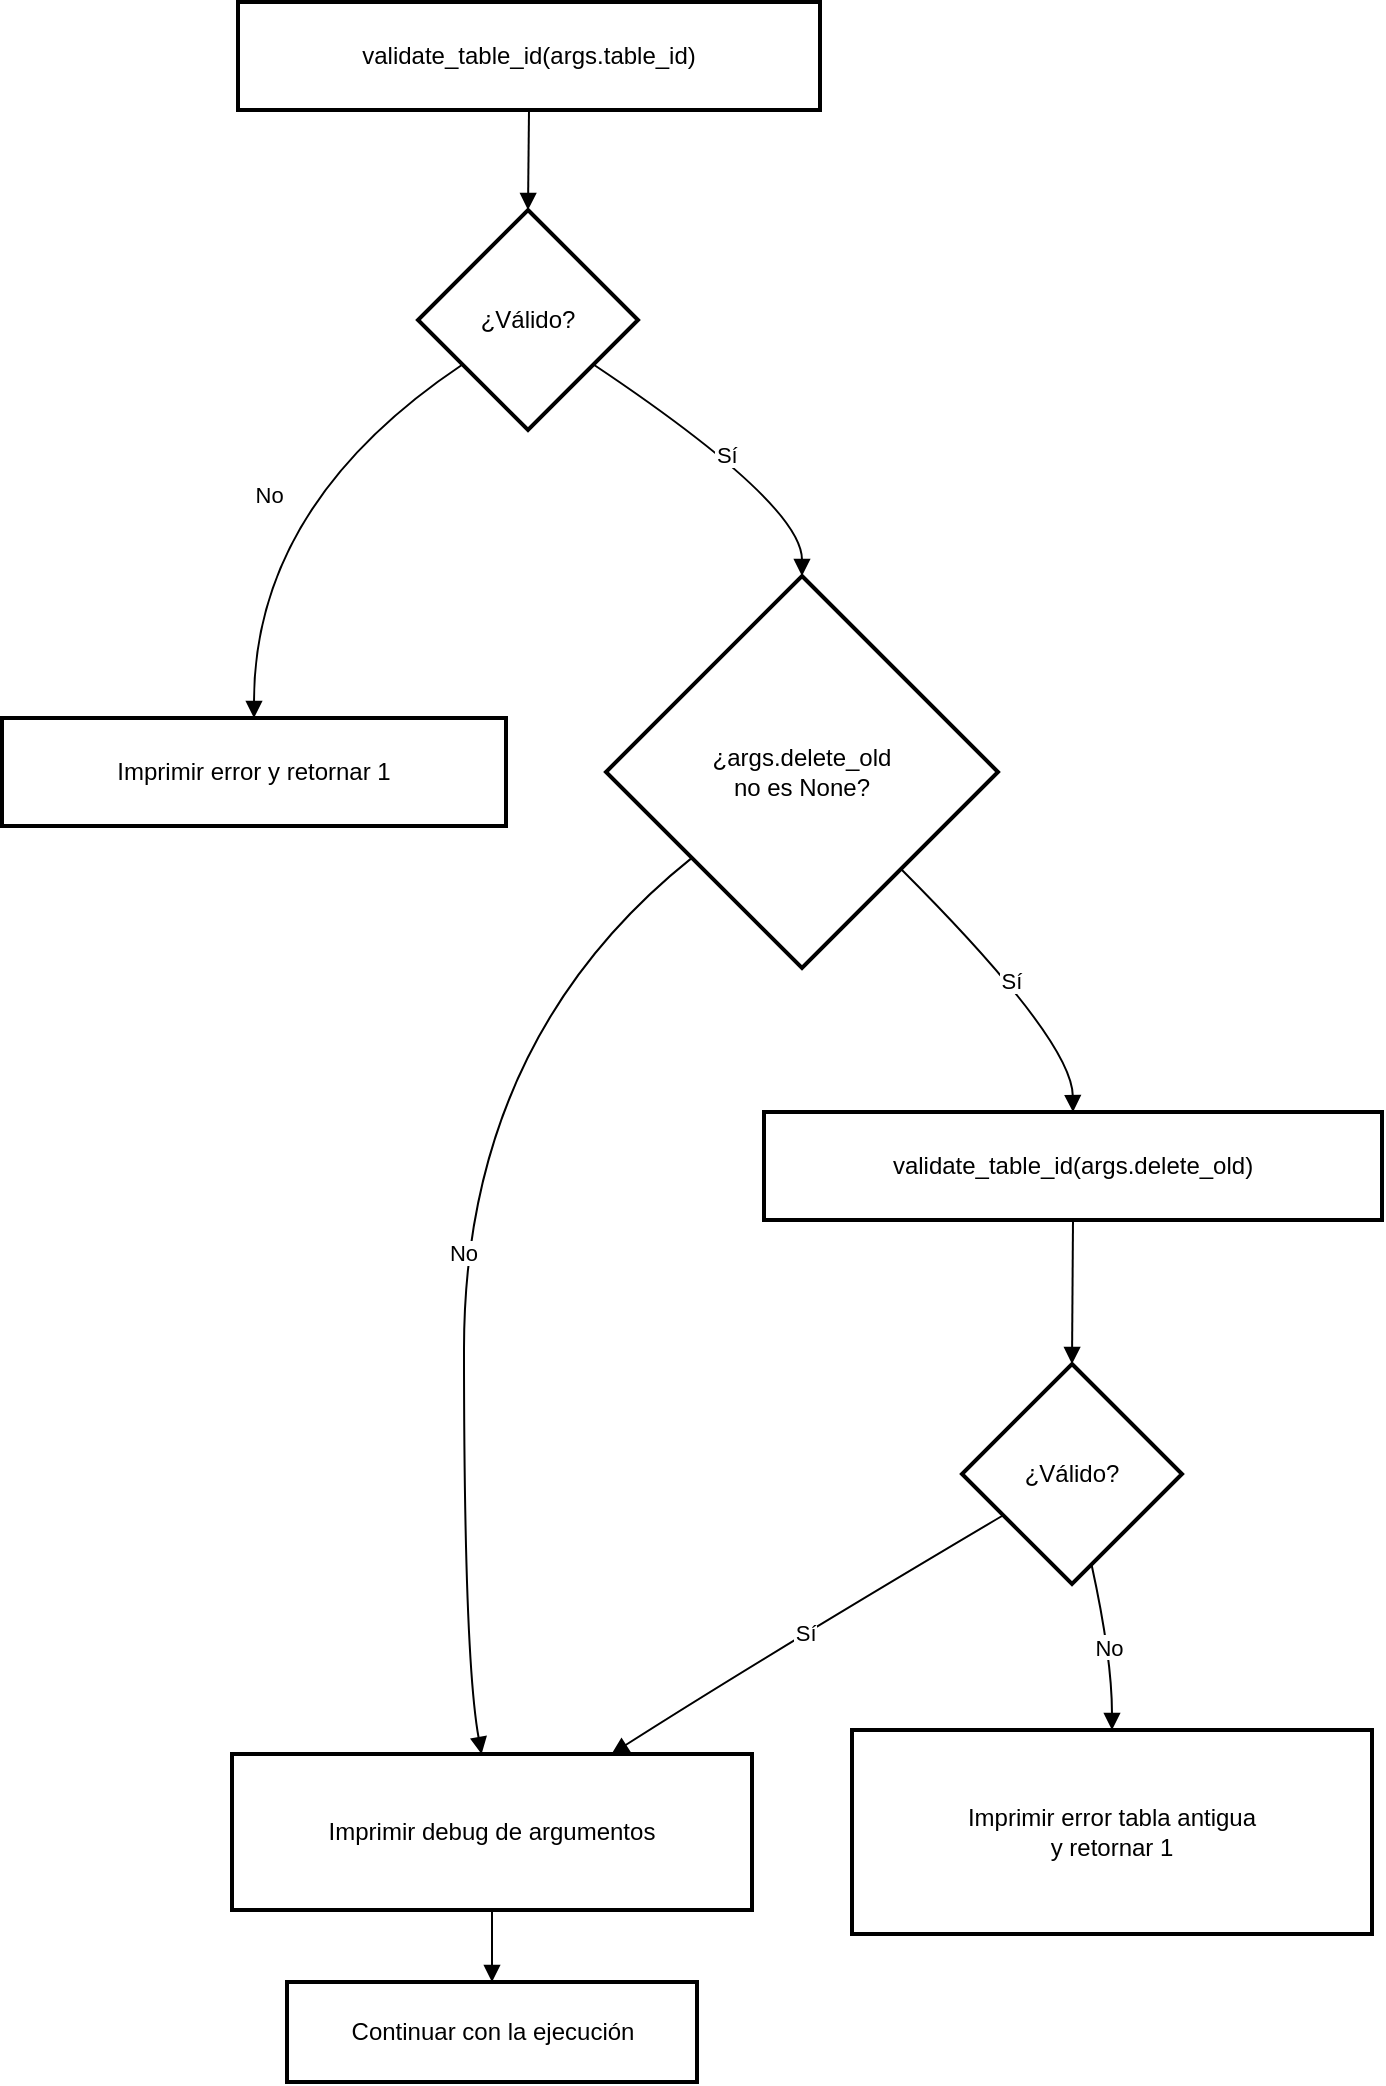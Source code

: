 <mxfile version="27.0.9">
  <diagram name="Página-1" id="AqaVjdYjPyvRt18ei0Ga">
    <mxGraphModel grid="1" page="1" gridSize="10" guides="1" tooltips="1" connect="1" arrows="1" fold="1" pageScale="1" pageWidth="827" pageHeight="1169" math="0" shadow="0">
      <root>
        <mxCell id="0" />
        <mxCell id="1" parent="0" />
        <mxCell id="hpgsTOIidXV3sBgLSWVT-1" value="validate_table_id(args.table_id)" style="whiteSpace=wrap;strokeWidth=2;" vertex="1" parent="1">
          <mxGeometry x="238" y="10" width="291" height="54" as="geometry" />
        </mxCell>
        <mxCell id="hpgsTOIidXV3sBgLSWVT-2" value="¿Válido?" style="rhombus;strokeWidth=2;whiteSpace=wrap;" vertex="1" parent="1">
          <mxGeometry x="328" y="114" width="110" height="110" as="geometry" />
        </mxCell>
        <mxCell id="hpgsTOIidXV3sBgLSWVT-3" value="Imprimir error y retornar 1" style="whiteSpace=wrap;strokeWidth=2;" vertex="1" parent="1">
          <mxGeometry x="120" y="368" width="252" height="54" as="geometry" />
        </mxCell>
        <mxCell id="hpgsTOIidXV3sBgLSWVT-4" value="¿args.delete_old &#xa;    no es None?" style="rhombus;strokeWidth=2;whiteSpace=wrap;" vertex="1" parent="1">
          <mxGeometry x="422" y="297" width="196" height="196" as="geometry" />
        </mxCell>
        <mxCell id="hpgsTOIidXV3sBgLSWVT-5" value="Imprimir debug de argumentos" style="whiteSpace=wrap;strokeWidth=2;" vertex="1" parent="1">
          <mxGeometry x="235" y="886" width="260" height="78" as="geometry" />
        </mxCell>
        <mxCell id="hpgsTOIidXV3sBgLSWVT-6" value="validate_table_id(args.delete_old)" style="whiteSpace=wrap;strokeWidth=2;" vertex="1" parent="1">
          <mxGeometry x="501" y="565" width="309" height="54" as="geometry" />
        </mxCell>
        <mxCell id="hpgsTOIidXV3sBgLSWVT-7" value="¿Válido?" style="rhombus;strokeWidth=2;whiteSpace=wrap;" vertex="1" parent="1">
          <mxGeometry x="600" y="691" width="110" height="110" as="geometry" />
        </mxCell>
        <mxCell id="hpgsTOIidXV3sBgLSWVT-8" value="Imprimir error tabla antigua&#xa;    y retornar 1" style="whiteSpace=wrap;strokeWidth=2;" vertex="1" parent="1">
          <mxGeometry x="545" y="874" width="260" height="102" as="geometry" />
        </mxCell>
        <mxCell id="hpgsTOIidXV3sBgLSWVT-9" value="" style="curved=1;startArrow=none;endArrow=block;exitX=0.5;exitY=1;entryX=0.5;entryY=0;rounded=0;" edge="1" parent="1" source="hpgsTOIidXV3sBgLSWVT-1" target="hpgsTOIidXV3sBgLSWVT-2">
          <mxGeometry relative="1" as="geometry">
            <Array as="points" />
          </mxGeometry>
        </mxCell>
        <mxCell id="hpgsTOIidXV3sBgLSWVT-10" value="No" style="curved=1;startArrow=none;endArrow=block;exitX=0;exitY=0.84;entryX=0.5;entryY=-0.01;rounded=0;" edge="1" parent="1" source="hpgsTOIidXV3sBgLSWVT-2" target="hpgsTOIidXV3sBgLSWVT-3">
          <mxGeometry relative="1" as="geometry">
            <Array as="points">
              <mxPoint x="246" y="261" />
            </Array>
          </mxGeometry>
        </mxCell>
        <mxCell id="hpgsTOIidXV3sBgLSWVT-11" value="Sí" style="curved=1;startArrow=none;endArrow=block;exitX=1;exitY=0.84;entryX=0.5;entryY=0;rounded=0;" edge="1" parent="1" source="hpgsTOIidXV3sBgLSWVT-2" target="hpgsTOIidXV3sBgLSWVT-4">
          <mxGeometry relative="1" as="geometry">
            <Array as="points">
              <mxPoint x="520" y="261" />
            </Array>
          </mxGeometry>
        </mxCell>
        <mxCell id="hpgsTOIidXV3sBgLSWVT-12" value="No" style="curved=1;startArrow=none;endArrow=block;exitX=0;exitY=0.89;entryX=0.48;entryY=0;rounded=0;" edge="1" parent="1" source="hpgsTOIidXV3sBgLSWVT-4" target="hpgsTOIidXV3sBgLSWVT-5">
          <mxGeometry relative="1" as="geometry">
            <Array as="points">
              <mxPoint x="351" y="529" />
              <mxPoint x="351" y="838" />
            </Array>
          </mxGeometry>
        </mxCell>
        <mxCell id="hpgsTOIidXV3sBgLSWVT-13" value="Sí" style="curved=1;startArrow=none;endArrow=block;exitX=1;exitY=0.99;entryX=0.5;entryY=0;rounded=0;" edge="1" parent="1" source="hpgsTOIidXV3sBgLSWVT-4" target="hpgsTOIidXV3sBgLSWVT-6">
          <mxGeometry relative="1" as="geometry">
            <Array as="points">
              <mxPoint x="655" y="529" />
            </Array>
          </mxGeometry>
        </mxCell>
        <mxCell id="hpgsTOIidXV3sBgLSWVT-14" value="" style="curved=1;startArrow=none;endArrow=block;exitX=0.5;exitY=1;entryX=0.5;entryY=0;rounded=0;" edge="1" parent="1" source="hpgsTOIidXV3sBgLSWVT-6" target="hpgsTOIidXV3sBgLSWVT-7">
          <mxGeometry relative="1" as="geometry">
            <Array as="points" />
          </mxGeometry>
        </mxCell>
        <mxCell id="hpgsTOIidXV3sBgLSWVT-15" value="No" style="curved=1;startArrow=none;endArrow=block;exitX=0.61;exitY=1.01;entryX=0.5;entryY=0;rounded=0;" edge="1" parent="1" source="hpgsTOIidXV3sBgLSWVT-7" target="hpgsTOIidXV3sBgLSWVT-8">
          <mxGeometry relative="1" as="geometry">
            <Array as="points">
              <mxPoint x="675" y="838" />
            </Array>
          </mxGeometry>
        </mxCell>
        <mxCell id="hpgsTOIidXV3sBgLSWVT-16" value="Sí" style="curved=1;startArrow=none;endArrow=block;exitX=0;exitY=0.8;entryX=0.73;entryY=0;rounded=0;" edge="1" parent="1" source="hpgsTOIidXV3sBgLSWVT-7" target="hpgsTOIidXV3sBgLSWVT-5">
          <mxGeometry relative="1" as="geometry">
            <Array as="points">
              <mxPoint x="500" y="838" />
            </Array>
          </mxGeometry>
        </mxCell>
        <mxCell id="hpgsTOIidXV3sBgLSWVT-17" value="Continuar con la ejecución" style="whiteSpace=wrap;strokeWidth=2;" vertex="1" parent="1">
          <mxGeometry x="262.5" y="1000" width="205" height="50" as="geometry" />
        </mxCell>
        <mxCell id="hpgsTOIidXV3sBgLSWVT-18" value="" style="curved=1;startArrow=none;endArrow=block;exitX=0.5;exitY=1;entryX=0.5;entryY=0;rounded=0;entryDx=0;entryDy=0;exitDx=0;exitDy=0;" edge="1" parent="1" source="hpgsTOIidXV3sBgLSWVT-5" target="hpgsTOIidXV3sBgLSWVT-17">
          <mxGeometry relative="1" as="geometry">
            <Array as="points" />
            <mxPoint x="766" y="780" as="sourcePoint" />
            <mxPoint x="570" y="899" as="targetPoint" />
          </mxGeometry>
        </mxCell>
      </root>
    </mxGraphModel>
  </diagram>
</mxfile>
